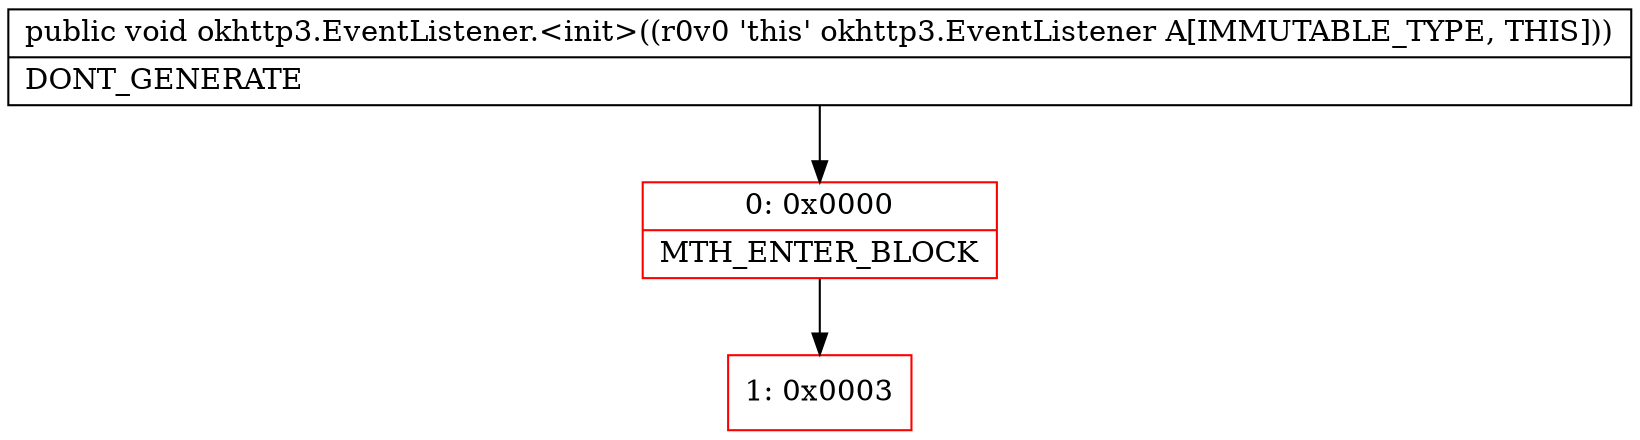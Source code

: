 digraph "CFG forokhttp3.EventListener.\<init\>()V" {
subgraph cluster_Region_2091078640 {
label = "R(0)";
node [shape=record,color=blue];
}
Node_0 [shape=record,color=red,label="{0\:\ 0x0000|MTH_ENTER_BLOCK\l}"];
Node_1 [shape=record,color=red,label="{1\:\ 0x0003}"];
MethodNode[shape=record,label="{public void okhttp3.EventListener.\<init\>((r0v0 'this' okhttp3.EventListener A[IMMUTABLE_TYPE, THIS]))  | DONT_GENERATE\l}"];
MethodNode -> Node_0;
Node_0 -> Node_1;
}

